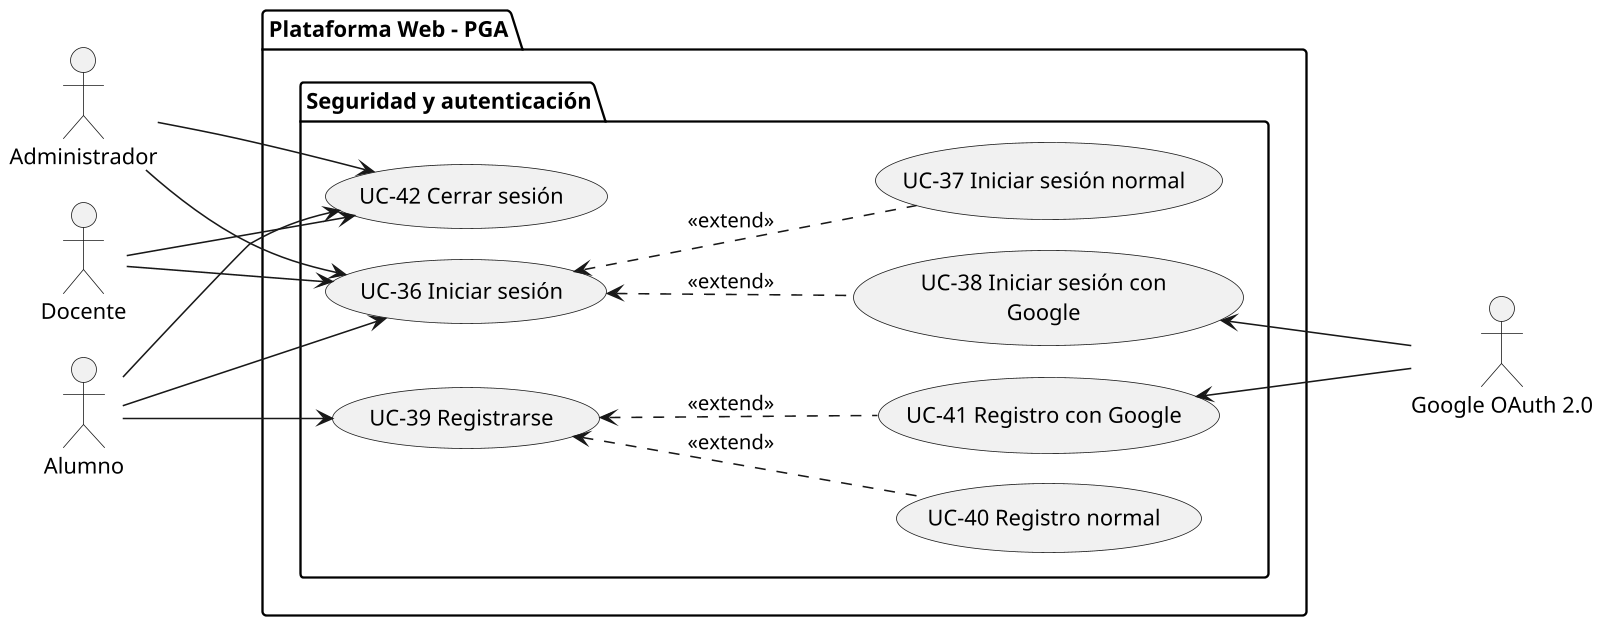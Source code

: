 @startuml SUBSISTEMA_SeguridadAutenticacion
left to right direction

skinparam dpi 150
skinparam usecasePadding 25
skinparam actorPadding 80
skinparam packagePadding 50
skinparam wrapWidth 200

skinparam nodesep 20
skinparam ranksep 100

actor Administrador
actor Docente
actor Alumno
actor "Google OAuth 2.0" as GoogleOAuth2

package "Plataforma Web - PGA"{
    package "Seguridad y autenticación" {
        usecase "UC-36 Iniciar sesión" as UC36
        usecase "UC-37 Iniciar sesión normal" as UC37
        usecase "UC-38 Iniciar sesión con Google" as UC38
        usecase "UC-39 Registrarse" as UC39
        usecase "UC-40 Registro normal" as UC40
        usecase "UC-41 Registro con Google" as UC41
        usecase "UC-42 Cerrar sesión" as UC42
    }
}

Administrador --> UC36
Administrador --> UC42
Docente --> UC36
Docente --> UC42
Alumno --> UC36
Alumno --> UC39
Alumno --> UC42

UC36 <.. UC37 : <<extend>>
UC36 <.. UC38 : <<extend>>
UC39 <.. UC40 : <<extend>>
UC39 <.. UC41 : <<extend>>

GoogleOAuth2 -up-> UC38
GoogleOAuth2 -up-> UC41
@enduml